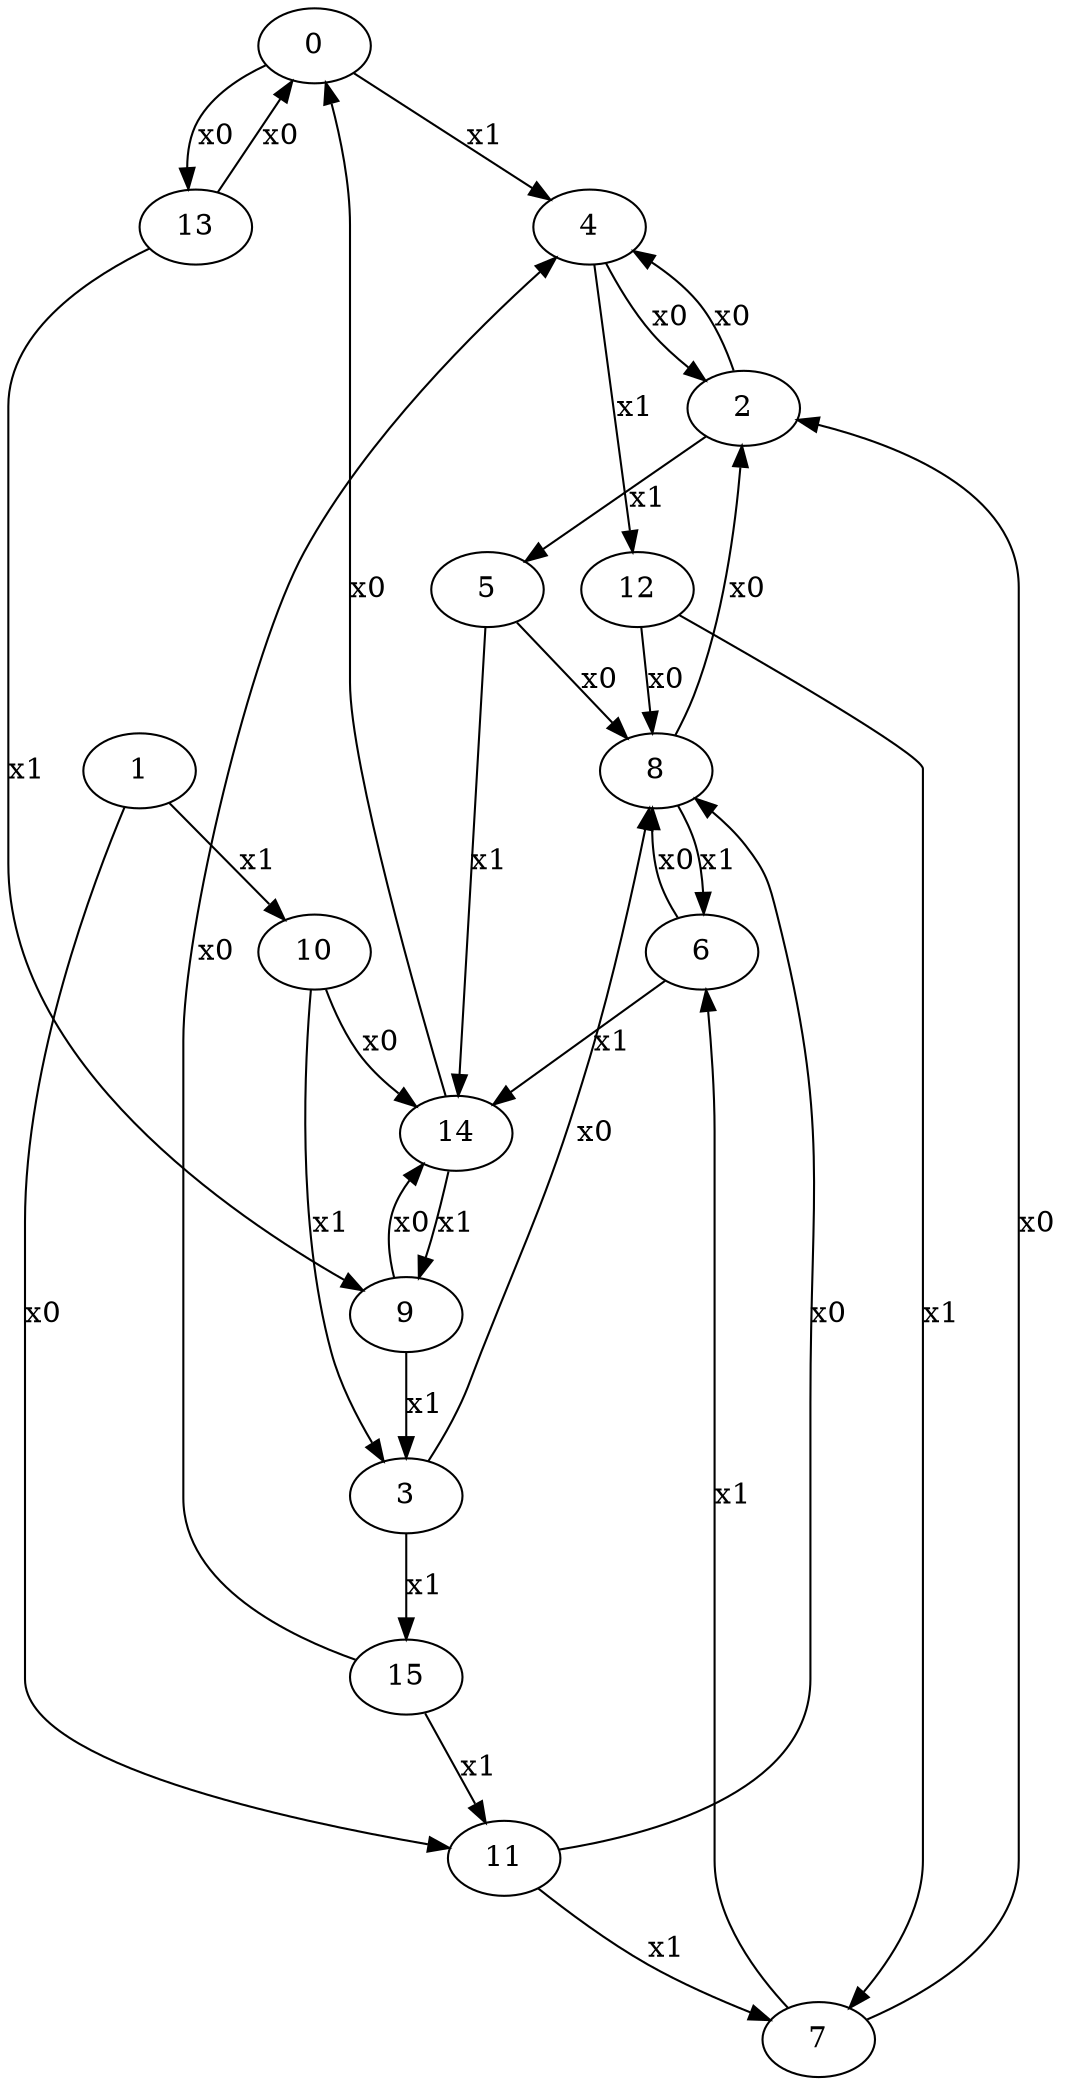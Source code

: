digraph G {
0;
1;
2;
3;
4;
5;
6;
7;
8;
9;
10;
11;
12;
13;
14;
15;
0->13  [label=x0];
0->4  [label=x1];
1->11  [label=x0];
1->10  [label=x1];
2->4  [label=x0];
2->5  [label=x1];
3->8  [label=x0];
3->15  [label=x1];
4->2  [label=x0];
4->12  [label=x1];
5->8  [label=x0];
5->14  [label=x1];
6->8  [label=x0];
6->14  [label=x1];
7->2  [label=x0];
7->6  [label=x1];
8->2  [label=x0];
8->6  [label=x1];
9->14  [label=x0];
9->3  [label=x1];
10->14  [label=x0];
10->3  [label=x1];
11->8  [label=x0];
11->7  [label=x1];
12->8  [label=x0];
12->7  [label=x1];
13->0  [label=x0];
13->9  [label=x1];
14->0  [label=x0];
14->9  [label=x1];
15->4  [label=x0];
15->11  [label=x1];
}
